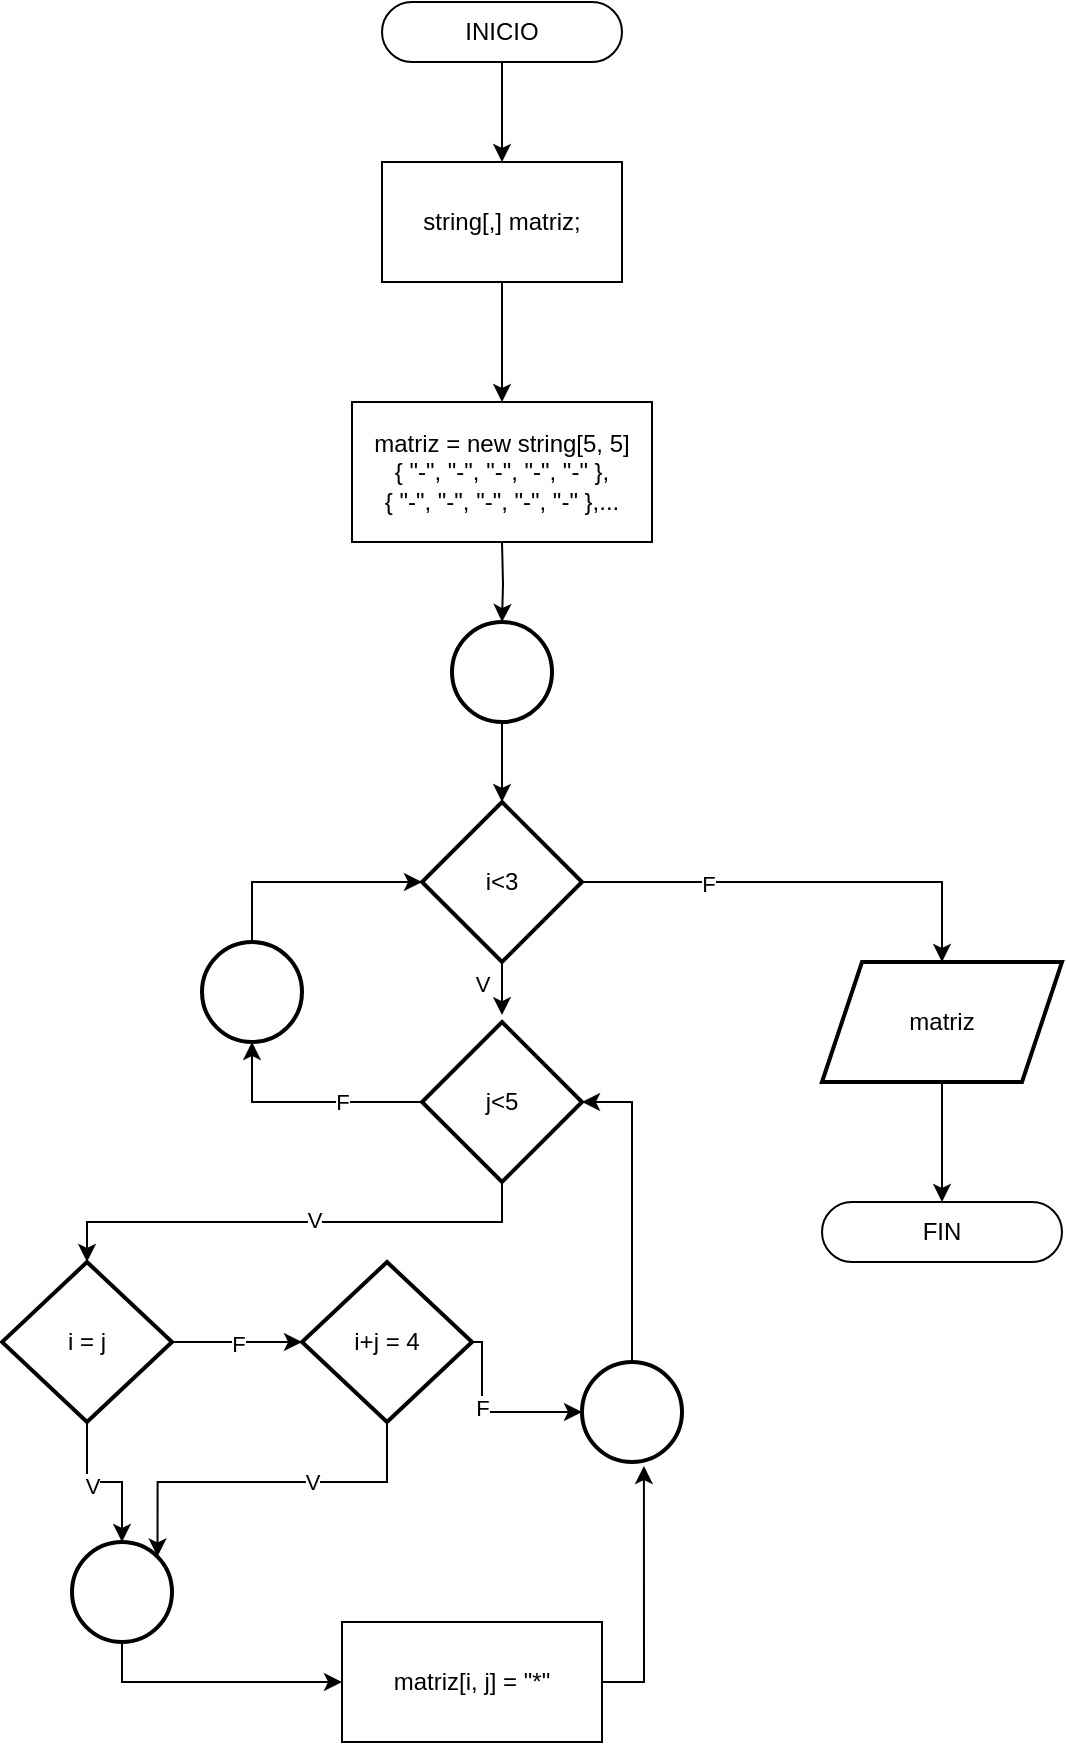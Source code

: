 <mxfile version="24.7.7">
  <diagram name="Página-1" id="Bal9dCU0w3vXgrl_aZGy">
    <mxGraphModel dx="1367" dy="737" grid="1" gridSize="10" guides="1" tooltips="1" connect="1" arrows="1" fold="1" page="0" pageScale="1" pageWidth="827" pageHeight="1169" math="0" shadow="0">
      <root>
        <mxCell id="0" />
        <mxCell id="1" parent="0" />
        <mxCell id="PQEK87zx24GCeStzfsQT-109" style="edgeStyle=orthogonalEdgeStyle;rounded=0;orthogonalLoop=1;jettySize=auto;html=1;exitX=0.5;exitY=1;exitDx=0;exitDy=0;entryX=0.5;entryY=0;entryDx=0;entryDy=0;" parent="1" source="PQEK87zx24GCeStzfsQT-102" target="PQEK87zx24GCeStzfsQT-104" edge="1">
          <mxGeometry relative="1" as="geometry" />
        </mxCell>
        <mxCell id="PQEK87zx24GCeStzfsQT-102" value="INICIO" style="rounded=1;whiteSpace=wrap;html=1;arcSize=50;" parent="1" vertex="1">
          <mxGeometry x="-140" y="160" width="120" height="30" as="geometry" />
        </mxCell>
        <mxCell id="PQEK87zx24GCeStzfsQT-110" style="edgeStyle=orthogonalEdgeStyle;rounded=0;orthogonalLoop=1;jettySize=auto;html=1;exitX=0.5;exitY=1;exitDx=0;exitDy=0;" parent="1" source="PQEK87zx24GCeStzfsQT-104" edge="1">
          <mxGeometry relative="1" as="geometry">
            <mxPoint x="-80" y="360" as="targetPoint" />
          </mxGeometry>
        </mxCell>
        <mxCell id="PQEK87zx24GCeStzfsQT-104" value="string[,] matriz;" style="rounded=0;whiteSpace=wrap;html=1;" parent="1" vertex="1">
          <mxGeometry x="-140" y="240" width="120" height="60" as="geometry" />
        </mxCell>
        <mxCell id="PQEK87zx24GCeStzfsQT-106" value="matriz = new string[5, 5]&lt;div&gt;{ &quot;-&quot;, &quot;-&quot;, &quot;-&quot;, &quot;-&quot;, &quot;-&quot; },&lt;br&gt;{ &quot;-&quot;, &quot;-&quot;, &quot;-&quot;, &quot;-&quot;, &quot;-&quot; },...&lt;/div&gt;" style="rounded=0;whiteSpace=wrap;html=1;" parent="1" vertex="1">
          <mxGeometry x="-155" y="360" width="150" height="70" as="geometry" />
        </mxCell>
        <mxCell id="PQEK87zx24GCeStzfsQT-112" style="edgeStyle=orthogonalEdgeStyle;rounded=0;orthogonalLoop=1;jettySize=auto;html=1;exitX=0.5;exitY=1;exitDx=0;exitDy=0;exitPerimeter=0;entryX=0.5;entryY=0;entryDx=0;entryDy=0;" parent="1" source="PQEK87zx24GCeStzfsQT-107" target="PQEK87zx24GCeStzfsQT-111" edge="1">
          <mxGeometry relative="1" as="geometry" />
        </mxCell>
        <mxCell id="PQEK87zx24GCeStzfsQT-107" value="" style="strokeWidth=2;html=1;shape=mxgraph.flowchart.start_2;whiteSpace=wrap;" parent="1" vertex="1">
          <mxGeometry x="-105" y="470" width="50" height="50" as="geometry" />
        </mxCell>
        <mxCell id="PQEK87zx24GCeStzfsQT-108" style="edgeStyle=orthogonalEdgeStyle;rounded=0;orthogonalLoop=1;jettySize=auto;html=1;exitX=0.5;exitY=1;exitDx=0;exitDy=0;entryX=0.5;entryY=0;entryDx=0;entryDy=0;entryPerimeter=0;" parent="1" target="PQEK87zx24GCeStzfsQT-107" edge="1">
          <mxGeometry relative="1" as="geometry">
            <mxPoint x="-80" y="430" as="sourcePoint" />
          </mxGeometry>
        </mxCell>
        <mxCell id="PQEK87zx24GCeStzfsQT-141" style="edgeStyle=orthogonalEdgeStyle;rounded=0;orthogonalLoop=1;jettySize=auto;html=1;exitX=1;exitY=0.5;exitDx=0;exitDy=0;entryX=0.5;entryY=0;entryDx=0;entryDy=0;" parent="1" source="PQEK87zx24GCeStzfsQT-111" target="PQEK87zx24GCeStzfsQT-131" edge="1">
          <mxGeometry relative="1" as="geometry" />
        </mxCell>
        <mxCell id="PQEK87zx24GCeStzfsQT-142" value="F" style="edgeLabel;html=1;align=center;verticalAlign=middle;resizable=0;points=[];" parent="PQEK87zx24GCeStzfsQT-141" vertex="1" connectable="0">
          <mxGeometry x="-0.429" y="-1" relative="1" as="geometry">
            <mxPoint as="offset" />
          </mxGeometry>
        </mxCell>
        <mxCell id="PQEK87zx24GCeStzfsQT-111" value="i&amp;lt;3" style="rhombus;whiteSpace=wrap;html=1;strokeWidth=2;" parent="1" vertex="1">
          <mxGeometry x="-120" y="560" width="80" height="80" as="geometry" />
        </mxCell>
        <mxCell id="PQEK87zx24GCeStzfsQT-116" style="edgeStyle=orthogonalEdgeStyle;rounded=0;orthogonalLoop=1;jettySize=auto;html=1;exitX=0.5;exitY=1;exitDx=0;exitDy=0;entryX=0.5;entryY=0;entryDx=0;entryDy=0;" parent="1" source="PQEK87zx24GCeStzfsQT-113" target="PQEK87zx24GCeStzfsQT-115" edge="1">
          <mxGeometry relative="1" as="geometry" />
        </mxCell>
        <mxCell id="PQEK87zx24GCeStzfsQT-125" value="V" style="edgeLabel;html=1;align=center;verticalAlign=middle;resizable=0;points=[];" parent="PQEK87zx24GCeStzfsQT-116" vertex="1" connectable="0">
          <mxGeometry x="-0.147" y="-1" relative="1" as="geometry">
            <mxPoint x="-9" as="offset" />
          </mxGeometry>
        </mxCell>
        <mxCell id="PQEK87zx24GCeStzfsQT-113" value="j&amp;lt;5" style="rhombus;whiteSpace=wrap;html=1;strokeWidth=2;" parent="1" vertex="1">
          <mxGeometry x="-120" y="670" width="80" height="80" as="geometry" />
        </mxCell>
        <mxCell id="ahCMLixp_YzIX2k5nNPd-8" style="edgeStyle=orthogonalEdgeStyle;rounded=0;orthogonalLoop=1;jettySize=auto;html=1;exitX=1;exitY=0.5;exitDx=0;exitDy=0;entryX=0;entryY=0.5;entryDx=0;entryDy=0;" edge="1" parent="1" source="PQEK87zx24GCeStzfsQT-115" target="ahCMLixp_YzIX2k5nNPd-1">
          <mxGeometry relative="1" as="geometry" />
        </mxCell>
        <mxCell id="ahCMLixp_YzIX2k5nNPd-9" value="F" style="edgeLabel;html=1;align=center;verticalAlign=middle;resizable=0;points=[];" vertex="1" connectable="0" parent="ahCMLixp_YzIX2k5nNPd-8">
          <mxGeometry x="0.021" y="-1" relative="1" as="geometry">
            <mxPoint as="offset" />
          </mxGeometry>
        </mxCell>
        <mxCell id="PQEK87zx24GCeStzfsQT-115" value="i = j" style="rhombus;whiteSpace=wrap;html=1;strokeWidth=2;" parent="1" vertex="1">
          <mxGeometry x="-330" y="790" width="85" height="80" as="geometry" />
        </mxCell>
        <mxCell id="PQEK87zx24GCeStzfsQT-123" style="edgeStyle=orthogonalEdgeStyle;rounded=0;orthogonalLoop=1;jettySize=auto;html=1;exitX=0.5;exitY=1;exitDx=0;exitDy=0;entryX=0.5;entryY=-0.043;entryDx=0;entryDy=0;entryPerimeter=0;" parent="1" source="PQEK87zx24GCeStzfsQT-111" target="PQEK87zx24GCeStzfsQT-113" edge="1">
          <mxGeometry relative="1" as="geometry" />
        </mxCell>
        <mxCell id="PQEK87zx24GCeStzfsQT-124" value="V" style="edgeLabel;html=1;align=center;verticalAlign=middle;resizable=0;points=[];" parent="PQEK87zx24GCeStzfsQT-123" vertex="1" connectable="0">
          <mxGeometry x="-0.214" y="-1" relative="1" as="geometry">
            <mxPoint x="-9" as="offset" />
          </mxGeometry>
        </mxCell>
        <mxCell id="PQEK87zx24GCeStzfsQT-139" style="edgeStyle=orthogonalEdgeStyle;rounded=0;orthogonalLoop=1;jettySize=auto;html=1;exitX=0.5;exitY=0;exitDx=0;exitDy=0;exitPerimeter=0;entryX=0;entryY=0.5;entryDx=0;entryDy=0;" parent="1" source="PQEK87zx24GCeStzfsQT-127" target="PQEK87zx24GCeStzfsQT-111" edge="1">
          <mxGeometry relative="1" as="geometry" />
        </mxCell>
        <mxCell id="PQEK87zx24GCeStzfsQT-127" value="" style="strokeWidth=2;html=1;shape=mxgraph.flowchart.start_2;whiteSpace=wrap;" parent="1" vertex="1">
          <mxGeometry x="-230" y="630" width="50" height="50" as="geometry" />
        </mxCell>
        <mxCell id="PQEK87zx24GCeStzfsQT-151" style="edgeStyle=orthogonalEdgeStyle;rounded=0;orthogonalLoop=1;jettySize=auto;html=1;exitX=0.5;exitY=1;exitDx=0;exitDy=0;entryX=0.5;entryY=0;entryDx=0;entryDy=0;" parent="1" source="PQEK87zx24GCeStzfsQT-131" target="PQEK87zx24GCeStzfsQT-150" edge="1">
          <mxGeometry relative="1" as="geometry" />
        </mxCell>
        <mxCell id="PQEK87zx24GCeStzfsQT-131" value="matriz" style="shape=parallelogram;perimeter=parallelogramPerimeter;whiteSpace=wrap;html=1;fixedSize=1;strokeWidth=2;" parent="1" vertex="1">
          <mxGeometry x="80" y="640" width="120" height="60" as="geometry" />
        </mxCell>
        <mxCell id="PQEK87zx24GCeStzfsQT-133" value="matriz[i, j] = &quot;*&quot;" style="rounded=0;whiteSpace=wrap;html=1;" parent="1" vertex="1">
          <mxGeometry x="-160" y="970" width="130" height="60" as="geometry" />
        </mxCell>
        <mxCell id="PQEK87zx24GCeStzfsQT-138" style="edgeStyle=orthogonalEdgeStyle;rounded=0;orthogonalLoop=1;jettySize=auto;html=1;exitX=0;exitY=0.5;exitDx=0;exitDy=0;entryX=0.5;entryY=1;entryDx=0;entryDy=0;entryPerimeter=0;" parent="1" source="PQEK87zx24GCeStzfsQT-113" target="PQEK87zx24GCeStzfsQT-127" edge="1">
          <mxGeometry relative="1" as="geometry" />
        </mxCell>
        <mxCell id="PQEK87zx24GCeStzfsQT-140" value="F" style="edgeLabel;html=1;align=center;verticalAlign=middle;resizable=0;points=[];" parent="PQEK87zx24GCeStzfsQT-138" vertex="1" connectable="0">
          <mxGeometry x="-0.304" relative="1" as="geometry">
            <mxPoint as="offset" />
          </mxGeometry>
        </mxCell>
        <mxCell id="PQEK87zx24GCeStzfsQT-150" value="FIN" style="rounded=1;whiteSpace=wrap;html=1;arcSize=50;" parent="1" vertex="1">
          <mxGeometry x="80" y="760" width="120" height="30" as="geometry" />
        </mxCell>
        <mxCell id="ahCMLixp_YzIX2k5nNPd-1" value="i+j = 4" style="rhombus;whiteSpace=wrap;html=1;strokeWidth=2;" vertex="1" parent="1">
          <mxGeometry x="-180" y="790" width="85" height="80" as="geometry" />
        </mxCell>
        <mxCell id="ahCMLixp_YzIX2k5nNPd-5" style="edgeStyle=orthogonalEdgeStyle;rounded=0;orthogonalLoop=1;jettySize=auto;html=1;exitX=0.5;exitY=1;exitDx=0;exitDy=0;exitPerimeter=0;entryX=0;entryY=0.5;entryDx=0;entryDy=0;" edge="1" parent="1" source="ahCMLixp_YzIX2k5nNPd-2" target="PQEK87zx24GCeStzfsQT-133">
          <mxGeometry relative="1" as="geometry" />
        </mxCell>
        <mxCell id="ahCMLixp_YzIX2k5nNPd-2" value="" style="strokeWidth=2;html=1;shape=mxgraph.flowchart.start_2;whiteSpace=wrap;" vertex="1" parent="1">
          <mxGeometry x="-295" y="930" width="50" height="50" as="geometry" />
        </mxCell>
        <mxCell id="ahCMLixp_YzIX2k5nNPd-3" style="edgeStyle=orthogonalEdgeStyle;rounded=0;orthogonalLoop=1;jettySize=auto;html=1;exitX=0.5;exitY=1;exitDx=0;exitDy=0;entryX=0.5;entryY=0;entryDx=0;entryDy=0;entryPerimeter=0;" edge="1" parent="1" source="PQEK87zx24GCeStzfsQT-115" target="ahCMLixp_YzIX2k5nNPd-2">
          <mxGeometry relative="1" as="geometry" />
        </mxCell>
        <mxCell id="ahCMLixp_YzIX2k5nNPd-4" value="V" style="edgeLabel;html=1;align=center;verticalAlign=middle;resizable=0;points=[];" vertex="1" connectable="0" parent="ahCMLixp_YzIX2k5nNPd-3">
          <mxGeometry x="-0.176" y="-2" relative="1" as="geometry">
            <mxPoint as="offset" />
          </mxGeometry>
        </mxCell>
        <mxCell id="ahCMLixp_YzIX2k5nNPd-10" style="edgeStyle=orthogonalEdgeStyle;rounded=0;orthogonalLoop=1;jettySize=auto;html=1;exitX=0.5;exitY=1;exitDx=0;exitDy=0;entryX=0.855;entryY=0.145;entryDx=0;entryDy=0;entryPerimeter=0;" edge="1" parent="1" source="ahCMLixp_YzIX2k5nNPd-1" target="ahCMLixp_YzIX2k5nNPd-2">
          <mxGeometry relative="1" as="geometry" />
        </mxCell>
        <mxCell id="ahCMLixp_YzIX2k5nNPd-11" value="V" style="edgeLabel;html=1;align=center;verticalAlign=middle;resizable=0;points=[];" vertex="1" connectable="0" parent="ahCMLixp_YzIX2k5nNPd-10">
          <mxGeometry x="-0.255" relative="1" as="geometry">
            <mxPoint as="offset" />
          </mxGeometry>
        </mxCell>
        <mxCell id="ahCMLixp_YzIX2k5nNPd-15" style="edgeStyle=orthogonalEdgeStyle;rounded=0;orthogonalLoop=1;jettySize=auto;html=1;exitX=0.5;exitY=0;exitDx=0;exitDy=0;exitPerimeter=0;entryX=1;entryY=0.5;entryDx=0;entryDy=0;" edge="1" parent="1" source="ahCMLixp_YzIX2k5nNPd-12" target="PQEK87zx24GCeStzfsQT-113">
          <mxGeometry relative="1" as="geometry" />
        </mxCell>
        <mxCell id="ahCMLixp_YzIX2k5nNPd-12" value="" style="strokeWidth=2;html=1;shape=mxgraph.flowchart.start_2;whiteSpace=wrap;" vertex="1" parent="1">
          <mxGeometry x="-40" y="840" width="50" height="50" as="geometry" />
        </mxCell>
        <mxCell id="ahCMLixp_YzIX2k5nNPd-13" style="edgeStyle=orthogonalEdgeStyle;rounded=0;orthogonalLoop=1;jettySize=auto;html=1;exitX=1;exitY=0.5;exitDx=0;exitDy=0;entryX=0;entryY=0.5;entryDx=0;entryDy=0;entryPerimeter=0;" edge="1" parent="1" source="ahCMLixp_YzIX2k5nNPd-1" target="ahCMLixp_YzIX2k5nNPd-12">
          <mxGeometry relative="1" as="geometry">
            <Array as="points">
              <mxPoint x="-90" y="830" />
              <mxPoint x="-90" y="865" />
            </Array>
          </mxGeometry>
        </mxCell>
        <mxCell id="ahCMLixp_YzIX2k5nNPd-14" value="F" style="edgeLabel;html=1;align=center;verticalAlign=middle;resizable=0;points=[];" vertex="1" connectable="0" parent="ahCMLixp_YzIX2k5nNPd-13">
          <mxGeometry x="-0.171" relative="1" as="geometry">
            <mxPoint as="offset" />
          </mxGeometry>
        </mxCell>
        <mxCell id="ahCMLixp_YzIX2k5nNPd-16" style="edgeStyle=orthogonalEdgeStyle;rounded=0;orthogonalLoop=1;jettySize=auto;html=1;exitX=1;exitY=0.5;exitDx=0;exitDy=0;entryX=0.619;entryY=1.04;entryDx=0;entryDy=0;entryPerimeter=0;" edge="1" parent="1" source="PQEK87zx24GCeStzfsQT-133" target="ahCMLixp_YzIX2k5nNPd-12">
          <mxGeometry relative="1" as="geometry" />
        </mxCell>
      </root>
    </mxGraphModel>
  </diagram>
</mxfile>
